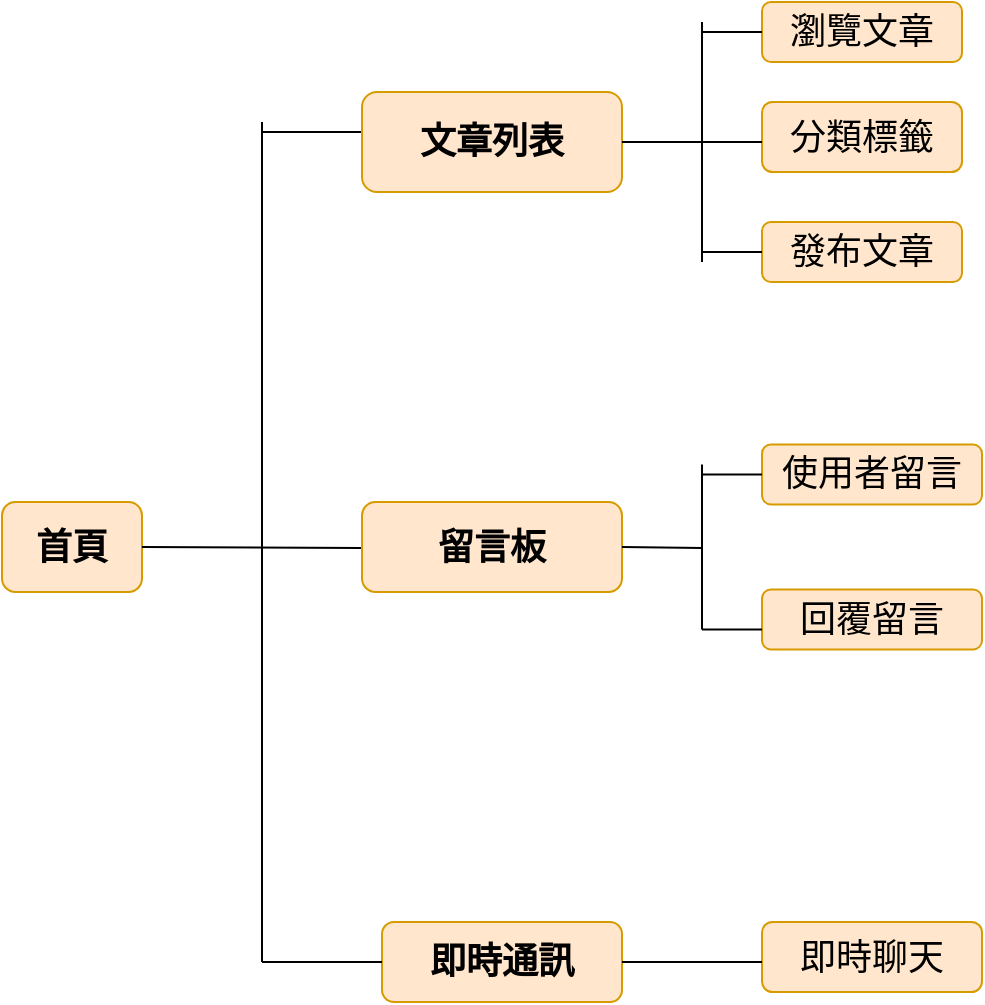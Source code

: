 <mxfile version="17.1.3" type="device"><diagram id="zzsFxnHsK9ZQbotNpn75" name="Page-1"><mxGraphModel dx="1038" dy="491" grid="1" gridSize="10" guides="1" tooltips="1" connect="1" arrows="1" fold="1" page="1" pageScale="1" pageWidth="827" pageHeight="1169" math="0" shadow="0"><root><mxCell id="0"/><mxCell id="1" parent="0"/><mxCell id="XUPK1wfFa3abXlv1IqkV-1" value="&lt;h2&gt;首頁&lt;/h2&gt;" style="rounded=1;whiteSpace=wrap;html=1;rotation=0;fillColor=#ffe6cc;strokeColor=#d79b00;" vertex="1" parent="1"><mxGeometry x="50" y="300" width="70" height="45" as="geometry"/></mxCell><mxCell id="XUPK1wfFa3abXlv1IqkV-6" value="" style="endArrow=none;html=1;rounded=0;fontFamily=Comic Sans MS;" edge="1" parent="1"><mxGeometry width="50" height="50" relative="1" as="geometry"><mxPoint x="180" y="110" as="sourcePoint"/><mxPoint x="180" y="530" as="targetPoint"/></mxGeometry></mxCell><mxCell id="XUPK1wfFa3abXlv1IqkV-7" value="" style="endArrow=none;html=1;rounded=0;fontFamily=Comic Sans MS;exitX=1;exitY=0.5;exitDx=0;exitDy=0;" edge="1" parent="1" source="XUPK1wfFa3abXlv1IqkV-1"><mxGeometry width="50" height="50" relative="1" as="geometry"><mxPoint x="390" y="110" as="sourcePoint"/><mxPoint x="230" y="323" as="targetPoint"/></mxGeometry></mxCell><mxCell id="XUPK1wfFa3abXlv1IqkV-8" value="" style="endArrow=none;html=1;rounded=0;fontFamily=Comic Sans MS;" edge="1" parent="1"><mxGeometry width="50" height="50" relative="1" as="geometry"><mxPoint x="180" y="115" as="sourcePoint"/><mxPoint x="230" y="115" as="targetPoint"/></mxGeometry></mxCell><mxCell id="XUPK1wfFa3abXlv1IqkV-10" value="&lt;h2&gt;&lt;b&gt;&lt;font style=&quot;font-size: 18px&quot;&gt;文章列表&lt;/font&gt;&lt;/b&gt;&lt;/h2&gt;" style="rounded=1;whiteSpace=wrap;html=1;fontFamily=Comic Sans MS;fillColor=#ffe6cc;strokeColor=#d79b00;" vertex="1" parent="1"><mxGeometry x="230" y="95" width="130" height="50" as="geometry"/></mxCell><mxCell id="XUPK1wfFa3abXlv1IqkV-11" value="&lt;b&gt;&lt;font style=&quot;font-size: 18px&quot;&gt;留言板&lt;/font&gt;&lt;/b&gt;" style="rounded=1;whiteSpace=wrap;html=1;fontFamily=Comic Sans MS;fillColor=#ffe6cc;strokeColor=#d79b00;" vertex="1" parent="1"><mxGeometry x="230" y="300" width="130" height="45" as="geometry"/></mxCell><mxCell id="XUPK1wfFa3abXlv1IqkV-12" value="&lt;b&gt;&lt;font style=&quot;font-size: 18px&quot;&gt;即時通訊&lt;/font&gt;&lt;/b&gt;" style="rounded=1;whiteSpace=wrap;html=1;fontFamily=Comic Sans MS;fillColor=#ffe6cc;strokeColor=#d79b00;" vertex="1" parent="1"><mxGeometry x="240" y="510" width="120" height="40" as="geometry"/></mxCell><mxCell id="XUPK1wfFa3abXlv1IqkV-13" value="" style="endArrow=none;html=1;rounded=0;fontFamily=Comic Sans MS;fontSize=18;exitX=1;exitY=0.5;exitDx=0;exitDy=0;" edge="1" parent="1" source="XUPK1wfFa3abXlv1IqkV-10"><mxGeometry width="50" height="50" relative="1" as="geometry"><mxPoint x="390" y="295" as="sourcePoint"/><mxPoint x="400" y="120" as="targetPoint"/></mxGeometry></mxCell><mxCell id="XUPK1wfFa3abXlv1IqkV-14" value="" style="endArrow=none;html=1;rounded=0;fontFamily=Comic Sans MS;fontSize=18;exitX=1;exitY=0.5;exitDx=0;exitDy=0;" edge="1" parent="1" source="XUPK1wfFa3abXlv1IqkV-11"><mxGeometry width="50" height="50" relative="1" as="geometry"><mxPoint x="390" y="280" as="sourcePoint"/><mxPoint x="400" y="323" as="targetPoint"/></mxGeometry></mxCell><mxCell id="XUPK1wfFa3abXlv1IqkV-16" value="" style="endArrow=none;html=1;rounded=0;fontFamily=Comic Sans MS;fontSize=18;" edge="1" parent="1"><mxGeometry width="50" height="50" relative="1" as="geometry"><mxPoint x="180" y="530" as="sourcePoint"/><mxPoint x="240" y="530" as="targetPoint"/></mxGeometry></mxCell><mxCell id="XUPK1wfFa3abXlv1IqkV-17" value="" style="endArrow=none;html=1;rounded=0;fontFamily=Comic Sans MS;fontSize=18;exitX=1;exitY=0.5;exitDx=0;exitDy=0;" edge="1" parent="1" source="XUPK1wfFa3abXlv1IqkV-12"><mxGeometry width="50" height="50" relative="1" as="geometry"><mxPoint x="370" y="520" as="sourcePoint"/><mxPoint x="400" y="530" as="targetPoint"/><Array as="points"/></mxGeometry></mxCell><mxCell id="XUPK1wfFa3abXlv1IqkV-18" value="瀏覽文章" style="rounded=1;whiteSpace=wrap;html=1;fontFamily=Comic Sans MS;fontSize=18;fillColor=#ffe6cc;strokeColor=#d79b00;" vertex="1" parent="1"><mxGeometry x="430" y="50" width="100" height="30" as="geometry"/></mxCell><mxCell id="XUPK1wfFa3abXlv1IqkV-19" value="分類標籤" style="rounded=1;whiteSpace=wrap;html=1;fontFamily=Comic Sans MS;fontSize=18;fillColor=#ffe6cc;strokeColor=#d79b00;" vertex="1" parent="1"><mxGeometry x="430" y="100" width="100" height="35" as="geometry"/></mxCell><mxCell id="XUPK1wfFa3abXlv1IqkV-20" value="&lt;font style=&quot;font-size: 18px&quot;&gt;發布文章&lt;/font&gt;" style="rounded=1;whiteSpace=wrap;html=1;fontFamily=Comic Sans MS;fontSize=18;fillColor=#ffe6cc;strokeColor=#d79b00;" vertex="1" parent="1"><mxGeometry x="430" y="160" width="100" height="30" as="geometry"/></mxCell><mxCell id="XUPK1wfFa3abXlv1IqkV-22" value="" style="endArrow=none;html=1;rounded=0;fontFamily=Comic Sans MS;fontSize=18;" edge="1" parent="1"><mxGeometry width="50" height="50" relative="1" as="geometry"><mxPoint x="400" y="180" as="sourcePoint"/><mxPoint x="400" y="60" as="targetPoint"/></mxGeometry></mxCell><mxCell id="XUPK1wfFa3abXlv1IqkV-24" value="" style="endArrow=none;html=1;rounded=0;fontFamily=Comic Sans MS;fontSize=18;entryX=0;entryY=0.5;entryDx=0;entryDy=0;" edge="1" parent="1" target="XUPK1wfFa3abXlv1IqkV-20"><mxGeometry width="50" height="50" relative="1" as="geometry"><mxPoint x="400" y="175" as="sourcePoint"/><mxPoint x="440" y="270" as="targetPoint"/></mxGeometry></mxCell><mxCell id="XUPK1wfFa3abXlv1IqkV-25" value="" style="endArrow=none;html=1;rounded=0;fontFamily=Comic Sans MS;fontSize=18;" edge="1" parent="1"><mxGeometry width="50" height="50" relative="1" as="geometry"><mxPoint x="400" y="120" as="sourcePoint"/><mxPoint x="430" y="120" as="targetPoint"/></mxGeometry></mxCell><mxCell id="XUPK1wfFa3abXlv1IqkV-26" value="" style="endArrow=none;html=1;rounded=0;fontFamily=Comic Sans MS;fontSize=18;entryX=0;entryY=0.5;entryDx=0;entryDy=0;" edge="1" parent="1" target="XUPK1wfFa3abXlv1IqkV-18"><mxGeometry width="50" height="50" relative="1" as="geometry"><mxPoint x="400" y="65" as="sourcePoint"/><mxPoint x="440" y="270" as="targetPoint"/></mxGeometry></mxCell><mxCell id="XUPK1wfFa3abXlv1IqkV-28" value="使用者留言" style="rounded=1;whiteSpace=wrap;html=1;fontFamily=Comic Sans MS;fontSize=18;fillColor=#ffe6cc;strokeColor=#d79b00;" vertex="1" parent="1"><mxGeometry x="430" y="271.25" width="110" height="30" as="geometry"/></mxCell><mxCell id="XUPK1wfFa3abXlv1IqkV-29" value="回覆留言" style="rounded=1;whiteSpace=wrap;html=1;fontFamily=Comic Sans MS;fontSize=18;fillColor=#ffe6cc;strokeColor=#d79b00;" vertex="1" parent="1"><mxGeometry x="430" y="343.75" width="110" height="30" as="geometry"/></mxCell><mxCell id="XUPK1wfFa3abXlv1IqkV-32" value="" style="endArrow=none;html=1;rounded=0;fontFamily=Comic Sans MS;fontSize=18;" edge="1" parent="1"><mxGeometry width="50" height="50" relative="1" as="geometry"><mxPoint x="400" y="363.75" as="sourcePoint"/><mxPoint x="400" y="281.25" as="targetPoint"/></mxGeometry></mxCell><mxCell id="XUPK1wfFa3abXlv1IqkV-35" value="" style="endArrow=none;html=1;rounded=0;fontFamily=Comic Sans MS;fontSize=18;" edge="1" parent="1"><mxGeometry width="50" height="50" relative="1" as="geometry"><mxPoint x="400" y="363.75" as="sourcePoint"/><mxPoint x="430" y="363.75" as="targetPoint"/><Array as="points"/></mxGeometry></mxCell><mxCell id="XUPK1wfFa3abXlv1IqkV-36" value="" style="endArrow=none;html=1;rounded=0;fontFamily=Comic Sans MS;fontSize=18;entryX=0;entryY=0.5;entryDx=0;entryDy=0;" edge="1" parent="1" target="XUPK1wfFa3abXlv1IqkV-28"><mxGeometry width="50" height="50" relative="1" as="geometry"><mxPoint x="400" y="286.25" as="sourcePoint"/><mxPoint x="440" y="491.25" as="targetPoint"/></mxGeometry></mxCell><mxCell id="XUPK1wfFa3abXlv1IqkV-38" value="即時聊天" style="rounded=1;whiteSpace=wrap;html=1;fontFamily=Comic Sans MS;fontSize=18;fillColor=#ffe6cc;strokeColor=#d79b00;" vertex="1" parent="1"><mxGeometry x="430" y="510" width="110" height="35" as="geometry"/></mxCell><mxCell id="XUPK1wfFa3abXlv1IqkV-44" value="" style="endArrow=none;html=1;rounded=0;fontFamily=Comic Sans MS;fontSize=18;" edge="1" parent="1"><mxGeometry width="50" height="50" relative="1" as="geometry"><mxPoint x="400" y="530" as="sourcePoint"/><mxPoint x="430" y="530" as="targetPoint"/></mxGeometry></mxCell></root></mxGraphModel></diagram></mxfile>